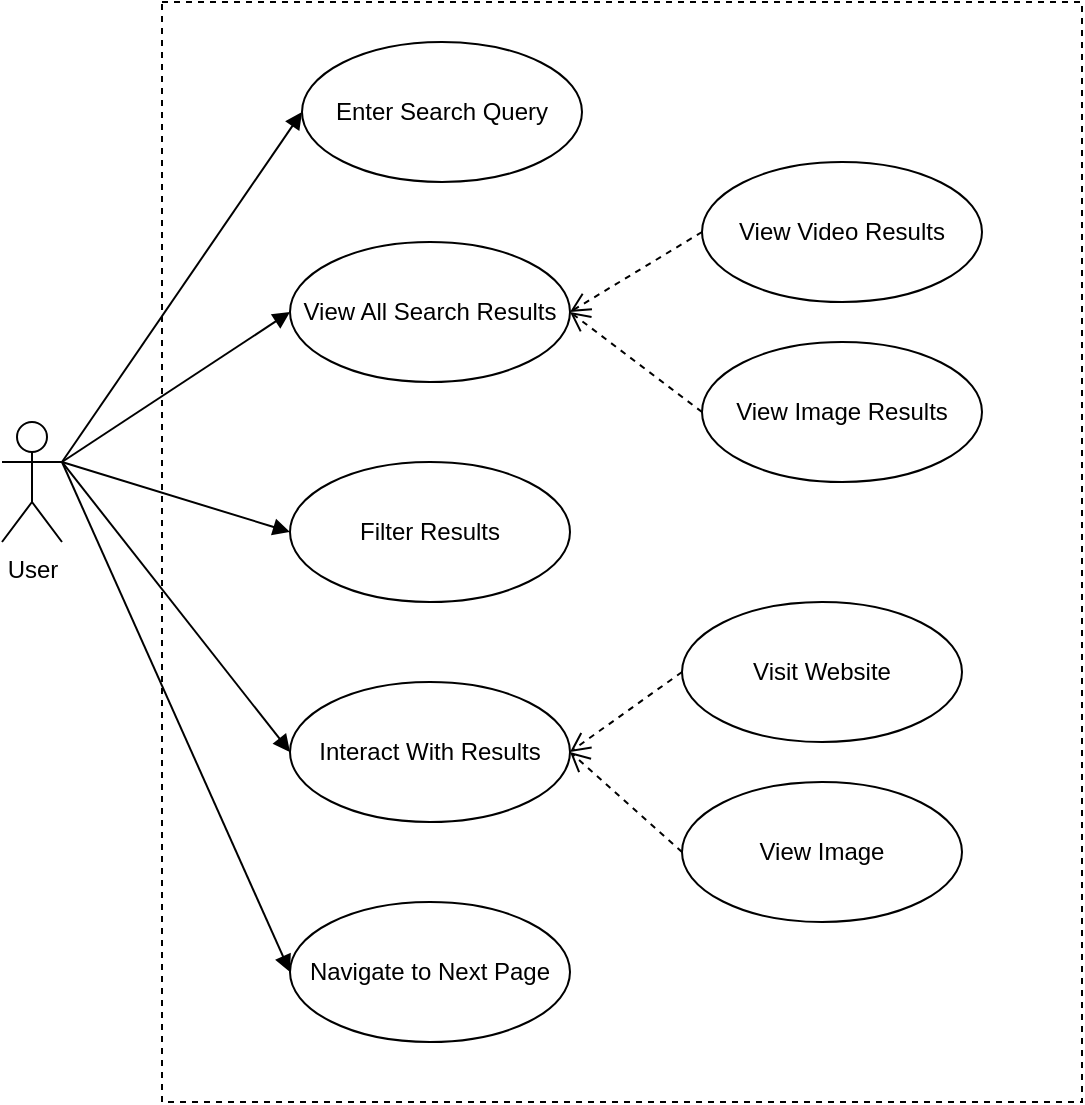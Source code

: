 <mxfile version="24.8.3">
  <diagram id="C5RBs43oDa-KdzZeNtuy" name="Page-1">
    <mxGraphModel dx="1042" dy="565" grid="1" gridSize="10" guides="1" tooltips="1" connect="1" arrows="1" fold="1" page="1" pageScale="1" pageWidth="827" pageHeight="1169" math="0" shadow="0">
      <root>
        <mxCell id="WIyWlLk6GJQsqaUBKTNV-0" />
        <mxCell id="WIyWlLk6GJQsqaUBKTNV-1" parent="WIyWlLk6GJQsqaUBKTNV-0" />
        <mxCell id="2KBeiwwTordgPN46Zj7X-0" value="User" style="shape=umlActor;verticalLabelPosition=bottom;verticalAlign=top;html=1;" vertex="1" parent="WIyWlLk6GJQsqaUBKTNV-1">
          <mxGeometry x="130" y="230" width="30" height="60" as="geometry" />
        </mxCell>
        <mxCell id="2KBeiwwTordgPN46Zj7X-1" value="Enter Search Query" style="ellipse;whiteSpace=wrap;html=1;" vertex="1" parent="WIyWlLk6GJQsqaUBKTNV-1">
          <mxGeometry x="280" y="40" width="140" height="70" as="geometry" />
        </mxCell>
        <mxCell id="2KBeiwwTordgPN46Zj7X-2" value="View All Search Results" style="ellipse;whiteSpace=wrap;html=1;" vertex="1" parent="WIyWlLk6GJQsqaUBKTNV-1">
          <mxGeometry x="274" y="140" width="140" height="70" as="geometry" />
        </mxCell>
        <mxCell id="2KBeiwwTordgPN46Zj7X-3" value="Filter Results" style="ellipse;whiteSpace=wrap;html=1;" vertex="1" parent="WIyWlLk6GJQsqaUBKTNV-1">
          <mxGeometry x="274" y="250" width="140" height="70" as="geometry" />
        </mxCell>
        <mxCell id="2KBeiwwTordgPN46Zj7X-4" value="Interact With Results" style="ellipse;whiteSpace=wrap;html=1;" vertex="1" parent="WIyWlLk6GJQsqaUBKTNV-1">
          <mxGeometry x="274" y="360" width="140" height="70" as="geometry" />
        </mxCell>
        <mxCell id="2KBeiwwTordgPN46Zj7X-5" value="Navigate to Next Page" style="ellipse;whiteSpace=wrap;html=1;" vertex="1" parent="WIyWlLk6GJQsqaUBKTNV-1">
          <mxGeometry x="274" y="470" width="140" height="70" as="geometry" />
        </mxCell>
        <mxCell id="2KBeiwwTordgPN46Zj7X-6" value="View Image Results" style="ellipse;whiteSpace=wrap;html=1;" vertex="1" parent="WIyWlLk6GJQsqaUBKTNV-1">
          <mxGeometry x="480" y="190" width="140" height="70" as="geometry" />
        </mxCell>
        <mxCell id="2KBeiwwTordgPN46Zj7X-7" value="View Video Results" style="ellipse;whiteSpace=wrap;html=1;" vertex="1" parent="WIyWlLk6GJQsqaUBKTNV-1">
          <mxGeometry x="480" y="100" width="140" height="70" as="geometry" />
        </mxCell>
        <mxCell id="2KBeiwwTordgPN46Zj7X-8" value="Visit Website" style="ellipse;whiteSpace=wrap;html=1;" vertex="1" parent="WIyWlLk6GJQsqaUBKTNV-1">
          <mxGeometry x="470" y="320" width="140" height="70" as="geometry" />
        </mxCell>
        <mxCell id="2KBeiwwTordgPN46Zj7X-9" value="View Image" style="ellipse;whiteSpace=wrap;html=1;" vertex="1" parent="WIyWlLk6GJQsqaUBKTNV-1">
          <mxGeometry x="470" y="410" width="140" height="70" as="geometry" />
        </mxCell>
        <mxCell id="2KBeiwwTordgPN46Zj7X-10" value="" style="html=1;verticalAlign=bottom;endArrow=open;dashed=1;endSize=8;curved=0;rounded=0;exitX=0;exitY=0.5;exitDx=0;exitDy=0;entryX=1;entryY=0.5;entryDx=0;entryDy=0;" edge="1" parent="WIyWlLk6GJQsqaUBKTNV-1" source="2KBeiwwTordgPN46Zj7X-7" target="2KBeiwwTordgPN46Zj7X-2">
          <mxGeometry relative="1" as="geometry">
            <mxPoint x="520" y="320" as="sourcePoint" />
            <mxPoint x="440" y="320" as="targetPoint" />
          </mxGeometry>
        </mxCell>
        <mxCell id="2KBeiwwTordgPN46Zj7X-11" value="" style="html=1;verticalAlign=bottom;endArrow=open;dashed=1;endSize=8;curved=0;rounded=0;exitX=0;exitY=0.5;exitDx=0;exitDy=0;entryX=1;entryY=0.5;entryDx=0;entryDy=0;" edge="1" parent="WIyWlLk6GJQsqaUBKTNV-1" source="2KBeiwwTordgPN46Zj7X-6" target="2KBeiwwTordgPN46Zj7X-2">
          <mxGeometry relative="1" as="geometry">
            <mxPoint x="490" y="145" as="sourcePoint" />
            <mxPoint x="424" y="190" as="targetPoint" />
          </mxGeometry>
        </mxCell>
        <mxCell id="2KBeiwwTordgPN46Zj7X-12" value="" style="html=1;verticalAlign=bottom;endArrow=open;dashed=1;endSize=8;curved=0;rounded=0;exitX=0;exitY=0.5;exitDx=0;exitDy=0;entryX=1;entryY=0.5;entryDx=0;entryDy=0;" edge="1" parent="WIyWlLk6GJQsqaUBKTNV-1" source="2KBeiwwTordgPN46Zj7X-8" target="2KBeiwwTordgPN46Zj7X-4">
          <mxGeometry relative="1" as="geometry">
            <mxPoint x="500" y="155" as="sourcePoint" />
            <mxPoint x="434" y="195" as="targetPoint" />
          </mxGeometry>
        </mxCell>
        <mxCell id="2KBeiwwTordgPN46Zj7X-13" value="" style="html=1;verticalAlign=bottom;endArrow=open;dashed=1;endSize=8;curved=0;rounded=0;exitX=0;exitY=0.5;exitDx=0;exitDy=0;entryX=1;entryY=0.5;entryDx=0;entryDy=0;" edge="1" parent="WIyWlLk6GJQsqaUBKTNV-1" source="2KBeiwwTordgPN46Zj7X-9" target="2KBeiwwTordgPN46Zj7X-4">
          <mxGeometry relative="1" as="geometry">
            <mxPoint x="510" y="165" as="sourcePoint" />
            <mxPoint x="420" y="400" as="targetPoint" />
          </mxGeometry>
        </mxCell>
        <mxCell id="2KBeiwwTordgPN46Zj7X-16" value="" style="html=1;verticalAlign=bottom;endArrow=block;curved=0;rounded=0;exitX=1;exitY=0.333;exitDx=0;exitDy=0;exitPerimeter=0;entryX=0;entryY=0.5;entryDx=0;entryDy=0;" edge="1" parent="WIyWlLk6GJQsqaUBKTNV-1" source="2KBeiwwTordgPN46Zj7X-0" target="2KBeiwwTordgPN46Zj7X-1">
          <mxGeometry width="80" relative="1" as="geometry">
            <mxPoint x="440" y="320" as="sourcePoint" />
            <mxPoint x="520" y="320" as="targetPoint" />
          </mxGeometry>
        </mxCell>
        <mxCell id="2KBeiwwTordgPN46Zj7X-17" value="" style="html=1;verticalAlign=bottom;endArrow=block;curved=0;rounded=0;entryX=0;entryY=0.5;entryDx=0;entryDy=0;" edge="1" parent="WIyWlLk6GJQsqaUBKTNV-1" target="2KBeiwwTordgPN46Zj7X-2">
          <mxGeometry width="80" relative="1" as="geometry">
            <mxPoint x="160" y="250" as="sourcePoint" />
            <mxPoint x="290" y="85" as="targetPoint" />
          </mxGeometry>
        </mxCell>
        <mxCell id="2KBeiwwTordgPN46Zj7X-18" value="" style="html=1;verticalAlign=bottom;endArrow=block;curved=0;rounded=0;entryX=0;entryY=0.5;entryDx=0;entryDy=0;" edge="1" parent="WIyWlLk6GJQsqaUBKTNV-1" target="2KBeiwwTordgPN46Zj7X-3">
          <mxGeometry width="80" relative="1" as="geometry">
            <mxPoint x="160" y="250" as="sourcePoint" />
            <mxPoint x="300" y="95" as="targetPoint" />
          </mxGeometry>
        </mxCell>
        <mxCell id="2KBeiwwTordgPN46Zj7X-19" value="" style="html=1;verticalAlign=bottom;endArrow=block;curved=0;rounded=0;entryX=0;entryY=0.5;entryDx=0;entryDy=0;exitX=1;exitY=0.333;exitDx=0;exitDy=0;exitPerimeter=0;" edge="1" parent="WIyWlLk6GJQsqaUBKTNV-1" source="2KBeiwwTordgPN46Zj7X-0" target="2KBeiwwTordgPN46Zj7X-4">
          <mxGeometry width="80" relative="1" as="geometry">
            <mxPoint x="170" y="260" as="sourcePoint" />
            <mxPoint x="284" y="295" as="targetPoint" />
          </mxGeometry>
        </mxCell>
        <mxCell id="2KBeiwwTordgPN46Zj7X-20" value="" style="html=1;verticalAlign=bottom;endArrow=block;curved=0;rounded=0;entryX=0;entryY=0.5;entryDx=0;entryDy=0;" edge="1" parent="WIyWlLk6GJQsqaUBKTNV-1" target="2KBeiwwTordgPN46Zj7X-5">
          <mxGeometry width="80" relative="1" as="geometry">
            <mxPoint x="160" y="250" as="sourcePoint" />
            <mxPoint x="284" y="405" as="targetPoint" />
          </mxGeometry>
        </mxCell>
        <mxCell id="2KBeiwwTordgPN46Zj7X-22" value="" style="rounded=0;whiteSpace=wrap;html=1;fillColor=none;dashed=1;" vertex="1" parent="WIyWlLk6GJQsqaUBKTNV-1">
          <mxGeometry x="210" y="20" width="460" height="550" as="geometry" />
        </mxCell>
      </root>
    </mxGraphModel>
  </diagram>
</mxfile>
